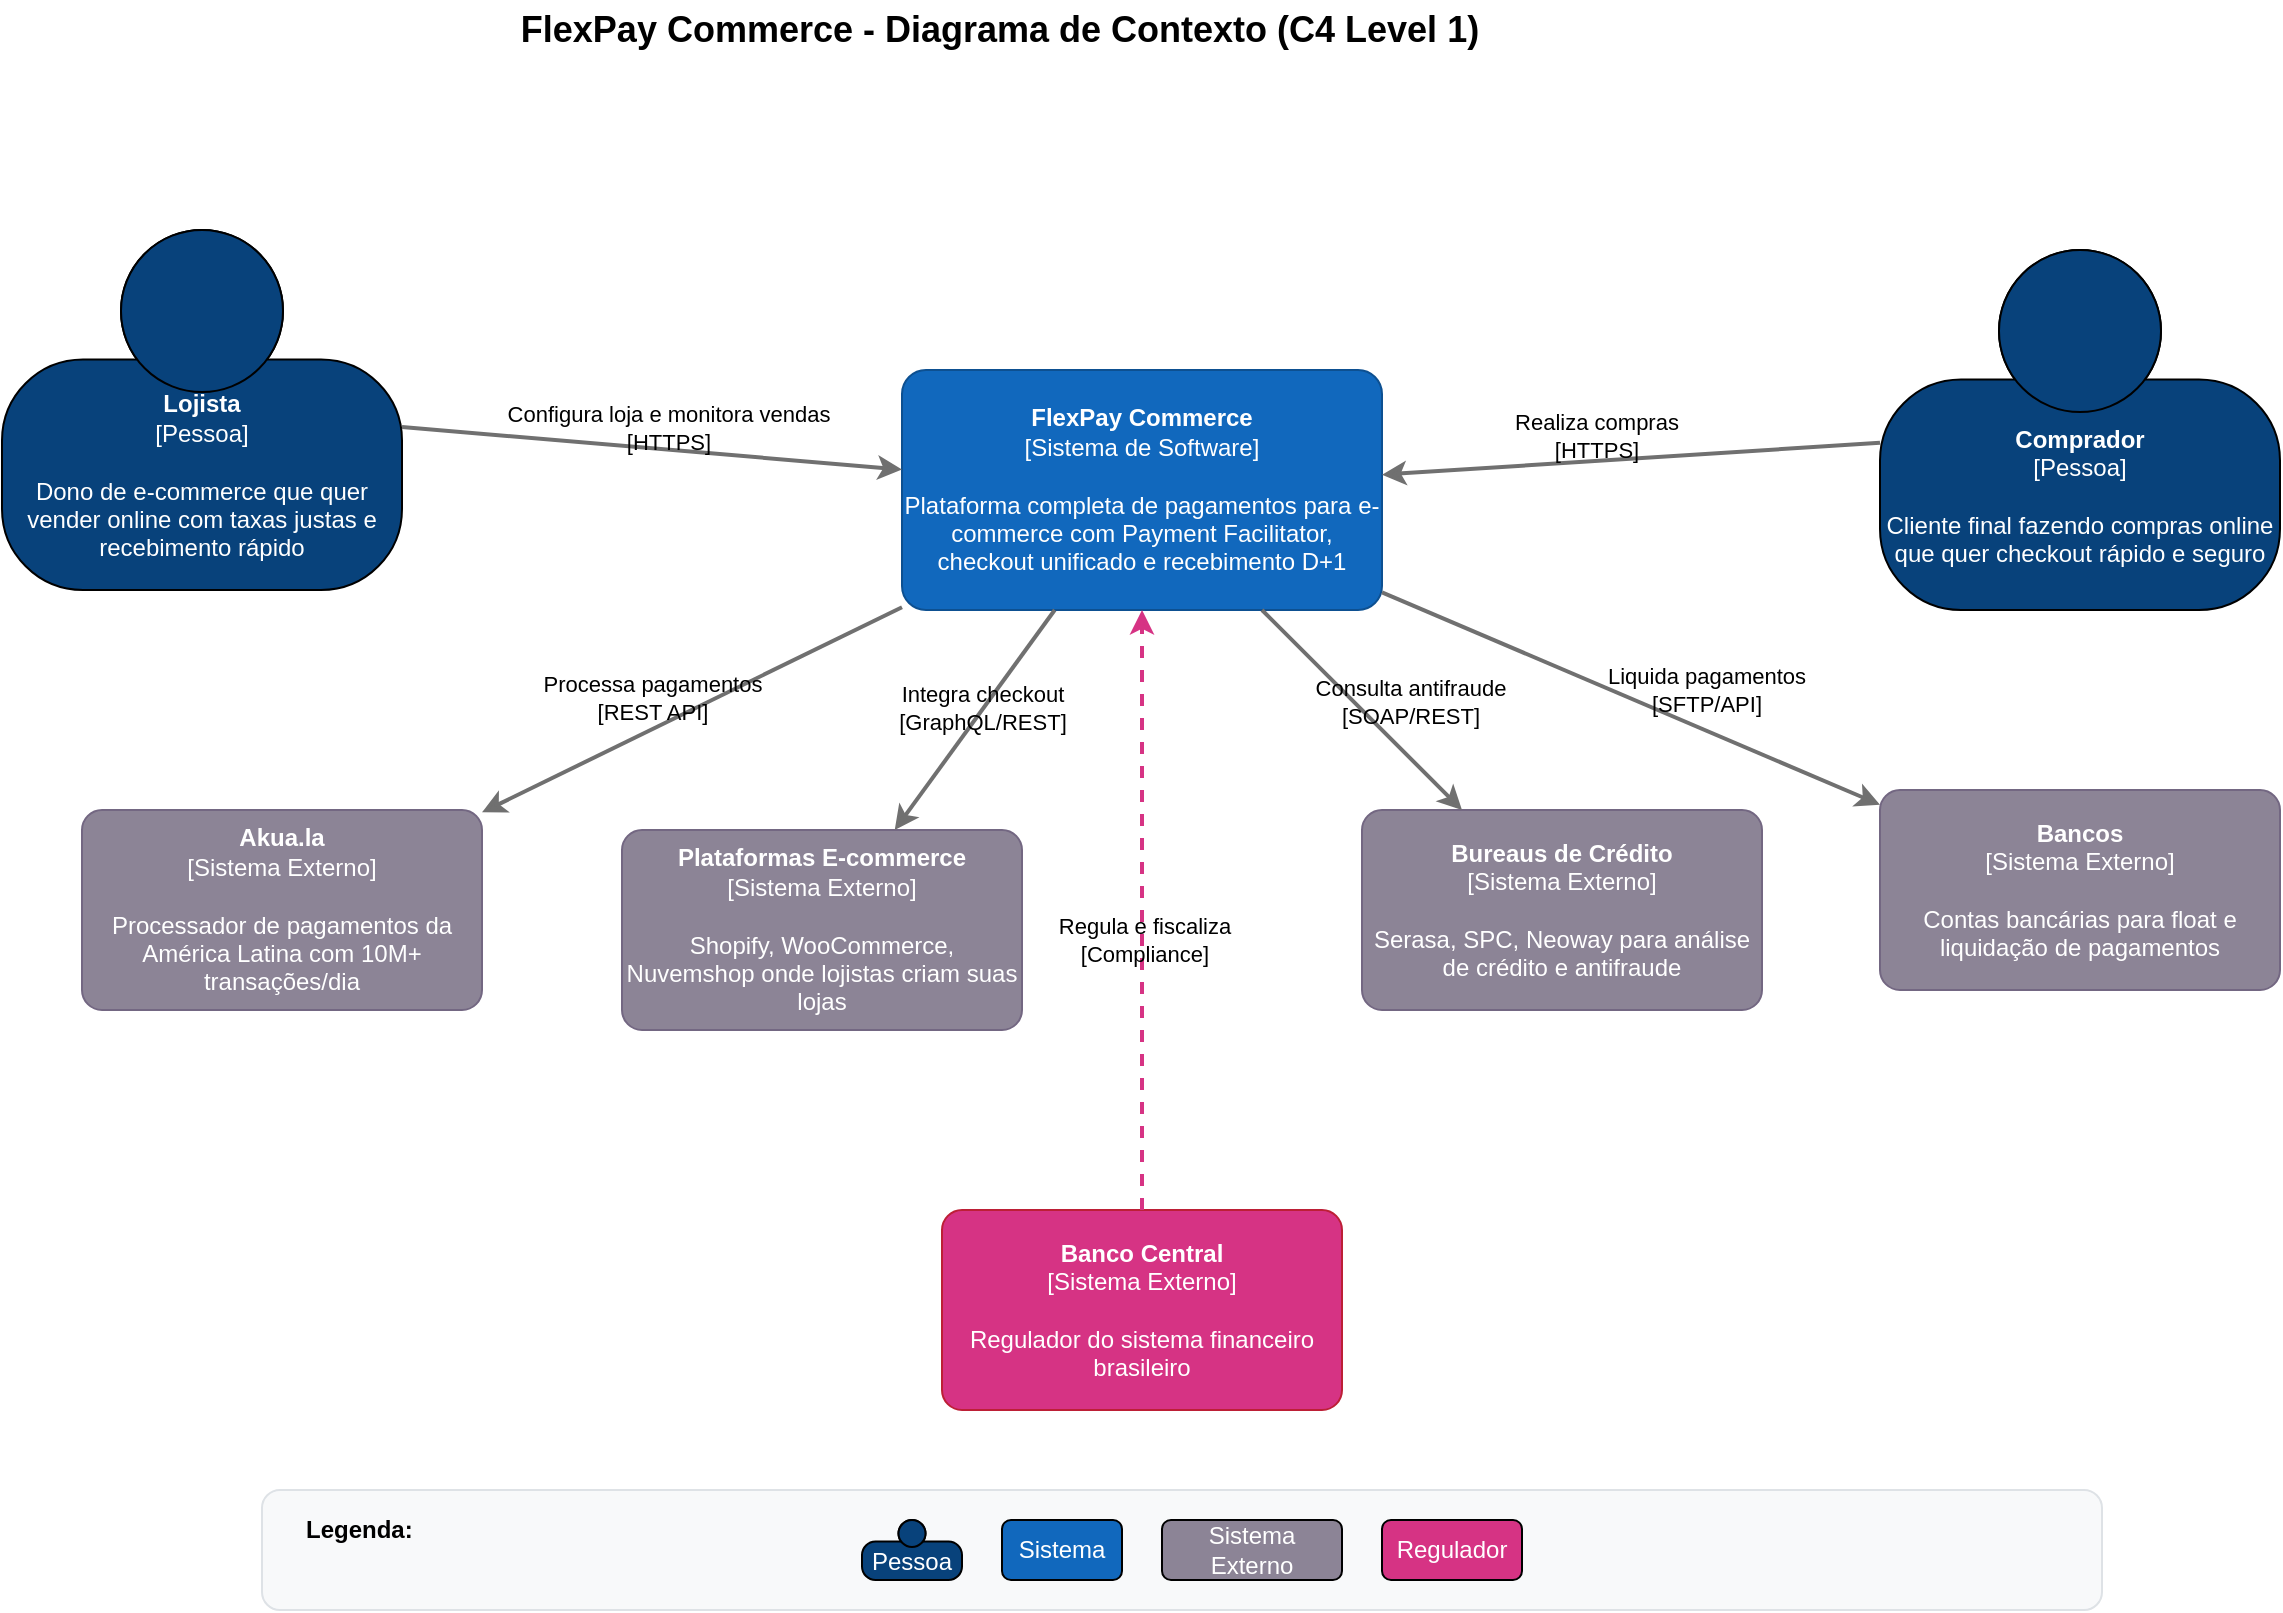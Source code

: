 <mxfile version="28.1.2">
  <diagram name="C4-Contexto" id="c4_context_diagram">
    <mxGraphModel dx="1261" dy="1732" grid="0" gridSize="10" guides="1" tooltips="1" connect="1" arrows="1" fold="1" page="1" pageScale="1" pageWidth="1169" pageHeight="827" math="0" shadow="0">
      <root>
        <mxCell id="0" />
        <mxCell id="1" parent="0" />
        <mxCell id="title" value="FlexPay Commerce - Diagrama de Contexto (C4 Level 1)" style="text;html=1;strokeColor=none;fillColor=none;align=center;verticalAlign=middle;whiteSpace=wrap;rounded=0;fontSize=18;fontStyle=1;" parent="1" vertex="1">
          <mxGeometry x="212" y="-12" width="600" height="30" as="geometry" />
        </mxCell>
        <mxCell id="lojista" value="&lt;b&gt;Lojista&lt;/b&gt;&lt;br/&gt;[Pessoa]&lt;br/&gt;&lt;br/&gt;Dono de e-commerce que quer vender online com taxas justas e recebimento rápido" style="html=1;whiteSpace=wrap;fillColor=#08427b;fontColor=#ffffff;shape=mxgraph.c4.person2;align=center;metaEdit=1;points=[[0.5,0,0],[1,0.5,0],[1,0.82,0],[0.75,1,0],[0.5,1,0],[0.25,1,0],[0,0.82,0],[0,0.5,0]];resizable=0;" parent="1" vertex="1">
          <mxGeometry x="13" y="103" width="200" height="180" as="geometry" />
        </mxCell>
        <mxCell id="comprador" value="&lt;b&gt;Comprador&lt;/b&gt;&lt;br/&gt;[Pessoa]&lt;br/&gt;&lt;br/&gt;Cliente final fazendo compras online que quer checkout rápido e seguro" style="html=1;whiteSpace=wrap;fillColor=#08427b;fontColor=#ffffff;shape=mxgraph.c4.person2;align=center;metaEdit=1;points=[[0.5,0,0],[1,0.5,0],[1,0.82,0],[0.75,1,0],[0.5,1,0],[0.25,1,0],[0,0.82,0],[0,0.5,0]];resizable=0;" parent="1" vertex="1">
          <mxGeometry x="952" y="113" width="200" height="180" as="geometry" />
        </mxCell>
        <mxCell id="flexpay" value="&lt;b&gt;FlexPay Commerce&lt;/b&gt;&lt;br&gt;[Sistema de Software]&lt;br&gt;&lt;br&gt;Plataforma completa de pagamentos para e-commerce com Payment Facilitator, checkout unificado e recebimento D+1" style="rounded=1;whiteSpace=wrap;html=1;fillColor=#1168bd;fontColor=#ffffff;align=center;arcSize=10;strokeColor=#0d5091;metaEdit=1;resizable=0;points=[[0.25,0,0],[0.5,0,0],[0.75,0,0],[1,0.25,0],[1,0.5,0],[1,0.75,0],[0.75,1,0],[0.5,1,0],[0.25,1,0],[0,0.75,0],[0,0.5,0],[0,0.25,0]];labelBackgroundColor=none;" parent="1" vertex="1">
          <mxGeometry x="463" y="173" width="240" height="120" as="geometry" />
        </mxCell>
        <mxCell id="akua" value="&lt;b&gt;Akua.la&lt;/b&gt;&lt;br/&gt;[Sistema Externo]&lt;br/&gt;&lt;br/&gt;Processador de pagamentos da América Latina com 10M+ transações/dia" style="rounded=1;whiteSpace=wrap;html=1;fillColor=#8c8496;fontColor=#ffffff;align=center;arcSize=10;strokeColor=#736782;metaEdit=1;resizable=0;" parent="1" vertex="1">
          <mxGeometry x="53" y="393" width="200" height="100" as="geometry" />
        </mxCell>
        <mxCell id="ecommerce" value="&lt;b&gt;Plataformas E-commerce&lt;/b&gt;&lt;br/&gt;[Sistema Externo]&lt;br/&gt;&lt;br/&gt;Shopify, WooCommerce, Nuvemshop onde lojistas criam suas lojas" style="rounded=1;whiteSpace=wrap;html=1;fillColor=#8c8496;fontColor=#ffffff;align=center;arcSize=10;strokeColor=#736782;metaEdit=1;resizable=0;" parent="1" vertex="1">
          <mxGeometry x="323" y="403" width="200" height="100" as="geometry" />
        </mxCell>
        <mxCell id="bureaus" value="&lt;b&gt;Bureaus de Crédito&lt;/b&gt;&lt;br/&gt;[Sistema Externo]&lt;br/&gt;&lt;br/&gt;Serasa, SPC, Neoway para análise de crédito e antifraude" style="rounded=1;whiteSpace=wrap;html=1;fillColor=#8c8496;fontColor=#ffffff;align=center;arcSize=10;strokeColor=#736782;metaEdit=1;resizable=0;" parent="1" vertex="1">
          <mxGeometry x="693" y="393" width="200" height="100" as="geometry" />
        </mxCell>
        <mxCell id="bancos" value="&lt;b&gt;Bancos&lt;/b&gt;&lt;br/&gt;[Sistema Externo]&lt;br/&gt;&lt;br/&gt;Contas bancárias para float e liquidação de pagamentos" style="rounded=1;whiteSpace=wrap;html=1;fillColor=#8c8496;fontColor=#ffffff;align=center;arcSize=10;strokeColor=#736782;metaEdit=1;resizable=0;" parent="1" vertex="1">
          <mxGeometry x="952" y="383" width="200" height="100" as="geometry" />
        </mxCell>
        <mxCell id="bacen" value="&lt;b&gt;Banco Central&lt;/b&gt;&lt;br/&gt;[Sistema Externo]&lt;br/&gt;&lt;br/&gt;Regulador do sistema financeiro brasileiro" style="rounded=1;whiteSpace=wrap;html=1;fillColor=#d63384;fontColor=#ffffff;align=center;arcSize=10;strokeColor=#bd1f36;metaEdit=1;resizable=0;" parent="1" vertex="1">
          <mxGeometry x="483" y="593" width="200" height="100" as="geometry" />
        </mxCell>
        <mxCell id="rel1" style="rounded=0;orthogonalLoop=1;jettySize=auto;html=1;strokeColor=#707070;strokeWidth=2;fontColor=#707070;jumpStyle=none;labelBackgroundColor=none;" parent="1" source="lojista" target="flexpay" edge="1">
          <mxGeometry relative="1" as="geometry" />
        </mxCell>
        <mxCell id="rel1_label" value="Configura loja e monitora vendas&lt;br&gt;[HTTPS]" style="edgeLabel;html=1;align=center;verticalAlign=middle;resizable=0;points=[];labelBackgroundColor=none;fontSize=11;" parent="rel1" vertex="1" connectable="0">
          <mxGeometry x="-0.1" y="-1" relative="1" as="geometry">
            <mxPoint x="20" y="-10" as="offset" />
          </mxGeometry>
        </mxCell>
        <mxCell id="rel2" style="rounded=0;orthogonalLoop=1;jettySize=auto;html=1;strokeColor=#707070;strokeWidth=2;fontColor=#707070;jumpStyle=none;" parent="1" source="comprador" target="flexpay" edge="1">
          <mxGeometry relative="1" as="geometry" />
        </mxCell>
        <mxCell id="rel2_label" value="Realiza compras&lt;br&gt;[HTTPS]" style="edgeLabel;html=1;align=center;verticalAlign=middle;resizable=0;points=[];labelBackgroundColor=none;fontSize=11;" parent="rel2" vertex="1" connectable="0">
          <mxGeometry x="-0.1" y="-1" relative="1" as="geometry">
            <mxPoint x="-30" y="-10" as="offset" />
          </mxGeometry>
        </mxCell>
        <mxCell id="rel3" style="rounded=0;orthogonalLoop=1;jettySize=auto;html=1;strokeColor=#707070;strokeWidth=2;fontColor=#707070;jumpStyle=none;" parent="1" source="flexpay" target="akua" edge="1">
          <mxGeometry relative="1" as="geometry" />
        </mxCell>
        <mxCell id="rel3_label" value="Processa pagamentos&lt;br&gt;[REST API]" style="edgeLabel;html=1;align=center;verticalAlign=middle;resizable=0;points=[];labelBackgroundColor=none;fontSize=11;" parent="rel3" vertex="1" connectable="0">
          <mxGeometry x="-0.1" y="-1" relative="1" as="geometry">
            <mxPoint x="-30" as="offset" />
          </mxGeometry>
        </mxCell>
        <mxCell id="rel4" style="rounded=0;orthogonalLoop=1;jettySize=auto;html=1;strokeColor=#707070;strokeWidth=2;fontColor=#707070;jumpStyle=none;" parent="1" source="flexpay" target="ecommerce" edge="1">
          <mxGeometry relative="1" as="geometry" />
        </mxCell>
        <mxCell id="rel4_label" value="Integra checkout&lt;br&gt;[GraphQL/REST]" style="edgeLabel;html=1;align=center;verticalAlign=middle;resizable=0;points=[];labelBackgroundColor=none;fontSize=11;" parent="rel4" vertex="1" connectable="0">
          <mxGeometry x="-0.1" y="-1" relative="1" as="geometry">
            <mxPoint as="offset" />
          </mxGeometry>
        </mxCell>
        <mxCell id="rel5" style="rounded=0;orthogonalLoop=1;jettySize=auto;html=1;strokeColor=#707070;strokeWidth=2;fontColor=#707070;jumpStyle=none;" parent="1" source="flexpay" target="bureaus" edge="1">
          <mxGeometry relative="1" as="geometry" />
        </mxCell>
        <mxCell id="rel5_label" value="Consulta antifraude&lt;br&gt;[SOAP/REST]" style="edgeLabel;html=1;align=center;verticalAlign=middle;resizable=0;points=[];labelBackgroundColor=none;fontSize=11;" parent="rel5" vertex="1" connectable="0">
          <mxGeometry x="-0.1" y="-1" relative="1" as="geometry">
            <mxPoint x="30" as="offset" />
          </mxGeometry>
        </mxCell>
        <mxCell id="rel6" style="rounded=0;orthogonalLoop=1;jettySize=auto;html=1;strokeColor=#707070;strokeWidth=2;fontColor=#707070;jumpStyle=none;" parent="1" source="flexpay" target="bancos" edge="1">
          <mxGeometry relative="1" as="geometry" />
        </mxCell>
        <mxCell id="rel6_label" value="Liquida pagamentos&lt;br&gt;[SFTP/API]" style="edgeLabel;html=1;align=center;verticalAlign=middle;resizable=0;points=[];labelBackgroundColor=none;fontSize=11;fontColor=default;" parent="rel6" vertex="1" connectable="0">
          <mxGeometry x="-0.1" y="-1" relative="1" as="geometry">
            <mxPoint x="50" as="offset" />
          </mxGeometry>
        </mxCell>
        <mxCell id="rel7" style="rounded=0;orthogonalLoop=1;jettySize=auto;html=1;strokeColor=#d63384;strokeWidth=2;fontColor=#d63384;jumpStyle=none;dashed=1;" parent="1" source="bacen" target="flexpay" edge="1">
          <mxGeometry relative="1" as="geometry" />
        </mxCell>
        <mxCell id="rel7_label" value="Regula e fiscaliza&lt;br&gt;[Compliance]" style="edgeLabel;html=1;align=center;verticalAlign=middle;resizable=0;points=[];labelBackgroundColor=none;fontSize=11;" parent="rel7" vertex="1" connectable="0">
          <mxGeometry x="-0.1" y="-1" relative="1" as="geometry">
            <mxPoint as="offset" />
          </mxGeometry>
        </mxCell>
        <mxCell id="legenda_bg" value="" style="rounded=1;whiteSpace=wrap;html=1;fillColor=#f8f9fa;strokeColor=#dee2e6;strokeWidth=1;" parent="1" vertex="1">
          <mxGeometry x="143" y="733" width="920" height="60" as="geometry" />
        </mxCell>
        <mxCell id="legenda_title" value="&lt;b&gt;Legenda:&lt;/b&gt;" style="text;html=1;strokeColor=none;fillColor=none;align=left;verticalAlign=middle;whiteSpace=wrap;rounded=0;fontSize=12;fontStyle=1;" parent="1" vertex="1">
          <mxGeometry x="163" y="743" width="70" height="20" as="geometry" />
        </mxCell>
        <mxCell id="legenda_pessoa" value="Pessoa" style="html=1;whiteSpace=wrap;fillColor=#08427b;fontColor=#ffffff;shape=mxgraph.c4.person2;align=center;" parent="1" vertex="1">
          <mxGeometry x="443" y="748" width="50" height="30" as="geometry" />
        </mxCell>
        <mxCell id="legenda_sistema" value="Sistema" style="rounded=1;whiteSpace=wrap;html=1;fillColor=#1168bd;fontColor=#ffffff;align=center;" parent="1" vertex="1">
          <mxGeometry x="513" y="748" width="60" height="30" as="geometry" />
        </mxCell>
        <mxCell id="legenda_externo" value="Sistema Externo" style="rounded=1;whiteSpace=wrap;html=1;fillColor=#8c8496;fontColor=#ffffff;align=center;" parent="1" vertex="1">
          <mxGeometry x="593" y="748" width="90" height="30" as="geometry" />
        </mxCell>
        <mxCell id="legenda_regulador" value="Regulador" style="rounded=1;whiteSpace=wrap;html=1;fillColor=#d63384;fontColor=#ffffff;align=center;" parent="1" vertex="1">
          <mxGeometry x="703" y="748" width="70" height="30" as="geometry" />
        </mxCell>
      </root>
    </mxGraphModel>
  </diagram>
</mxfile>
